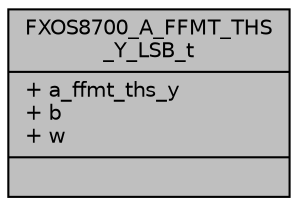 digraph "FXOS8700_A_FFMT_THS_Y_LSB_t"
{
  edge [fontname="Helvetica",fontsize="10",labelfontname="Helvetica",labelfontsize="10"];
  node [fontname="Helvetica",fontsize="10",shape=record];
  Node1 [label="{FXOS8700_A_FFMT_THS\l_Y_LSB_t\n|+ a_ffmt_ths_y\l+ b\l+ w\l|}",height=0.2,width=0.4,color="black", fillcolor="grey75", style="filled", fontcolor="black"];
}
